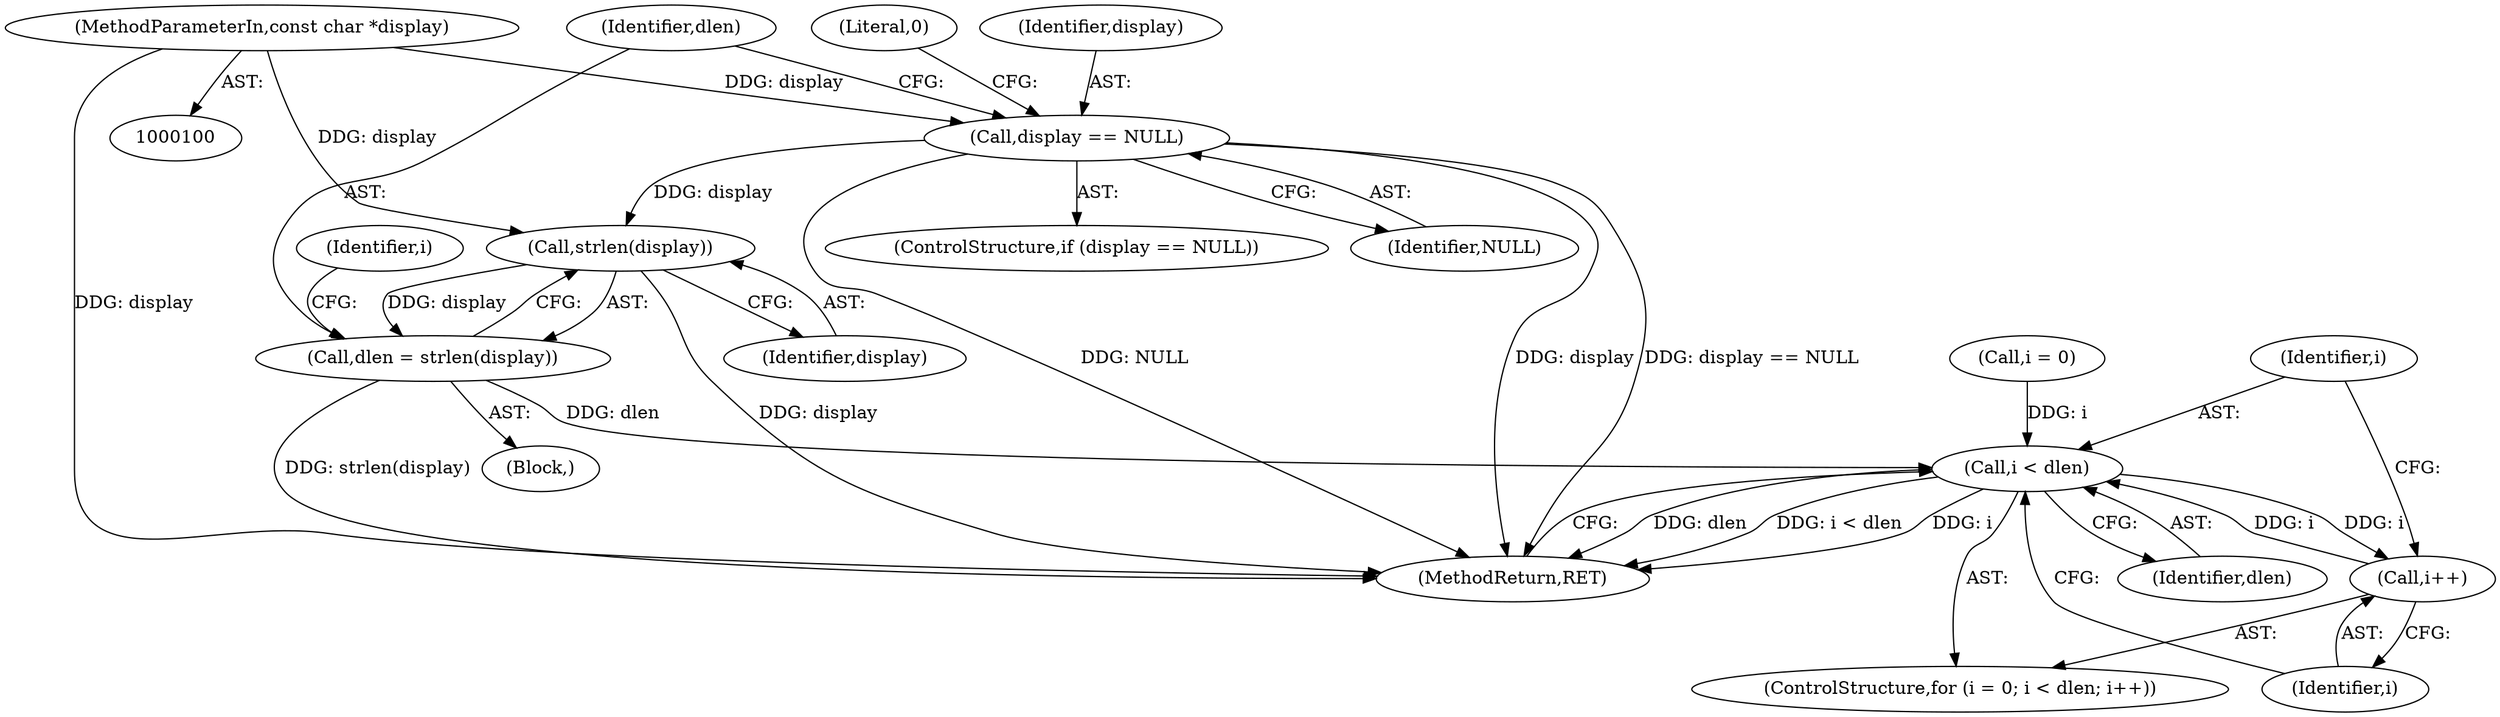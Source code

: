 digraph "0_mindrot_ed4ce82dbfa8a3a3c8ea6fa0db113c71e234416c@API" {
"1000113" [label="(Call,strlen(display))"];
"1000106" [label="(Call,display == NULL)"];
"1000101" [label="(MethodParameterIn,const char *display)"];
"1000111" [label="(Call,dlen = strlen(display))"];
"1000119" [label="(Call,i < dlen)"];
"1000122" [label="(Call,i++)"];
"1000122" [label="(Call,i++)"];
"1000111" [label="(Call,dlen = strlen(display))"];
"1000117" [label="(Identifier,i)"];
"1000110" [label="(Literal,0)"];
"1000113" [label="(Call,strlen(display))"];
"1000120" [label="(Identifier,i)"];
"1000101" [label="(MethodParameterIn,const char *display)"];
"1000119" [label="(Call,i < dlen)"];
"1000108" [label="(Identifier,NULL)"];
"1000107" [label="(Identifier,display)"];
"1000125" [label="(MethodReturn,RET)"];
"1000112" [label="(Identifier,dlen)"];
"1000106" [label="(Call,display == NULL)"];
"1000102" [label="(Block,)"];
"1000116" [label="(Call,i = 0)"];
"1000115" [label="(ControlStructure,for (i = 0; i < dlen; i++))"];
"1000114" [label="(Identifier,display)"];
"1000105" [label="(ControlStructure,if (display == NULL))"];
"1000121" [label="(Identifier,dlen)"];
"1000123" [label="(Identifier,i)"];
"1000113" -> "1000111"  [label="AST: "];
"1000113" -> "1000114"  [label="CFG: "];
"1000114" -> "1000113"  [label="AST: "];
"1000111" -> "1000113"  [label="CFG: "];
"1000113" -> "1000125"  [label="DDG: display"];
"1000113" -> "1000111"  [label="DDG: display"];
"1000106" -> "1000113"  [label="DDG: display"];
"1000101" -> "1000113"  [label="DDG: display"];
"1000106" -> "1000105"  [label="AST: "];
"1000106" -> "1000108"  [label="CFG: "];
"1000107" -> "1000106"  [label="AST: "];
"1000108" -> "1000106"  [label="AST: "];
"1000110" -> "1000106"  [label="CFG: "];
"1000112" -> "1000106"  [label="CFG: "];
"1000106" -> "1000125"  [label="DDG: NULL"];
"1000106" -> "1000125"  [label="DDG: display"];
"1000106" -> "1000125"  [label="DDG: display == NULL"];
"1000101" -> "1000106"  [label="DDG: display"];
"1000101" -> "1000100"  [label="AST: "];
"1000101" -> "1000125"  [label="DDG: display"];
"1000111" -> "1000102"  [label="AST: "];
"1000112" -> "1000111"  [label="AST: "];
"1000117" -> "1000111"  [label="CFG: "];
"1000111" -> "1000125"  [label="DDG: strlen(display)"];
"1000111" -> "1000119"  [label="DDG: dlen"];
"1000119" -> "1000115"  [label="AST: "];
"1000119" -> "1000121"  [label="CFG: "];
"1000120" -> "1000119"  [label="AST: "];
"1000121" -> "1000119"  [label="AST: "];
"1000123" -> "1000119"  [label="CFG: "];
"1000125" -> "1000119"  [label="CFG: "];
"1000119" -> "1000125"  [label="DDG: dlen"];
"1000119" -> "1000125"  [label="DDG: i < dlen"];
"1000119" -> "1000125"  [label="DDG: i"];
"1000116" -> "1000119"  [label="DDG: i"];
"1000122" -> "1000119"  [label="DDG: i"];
"1000119" -> "1000122"  [label="DDG: i"];
"1000122" -> "1000115"  [label="AST: "];
"1000122" -> "1000123"  [label="CFG: "];
"1000123" -> "1000122"  [label="AST: "];
"1000120" -> "1000122"  [label="CFG: "];
}
